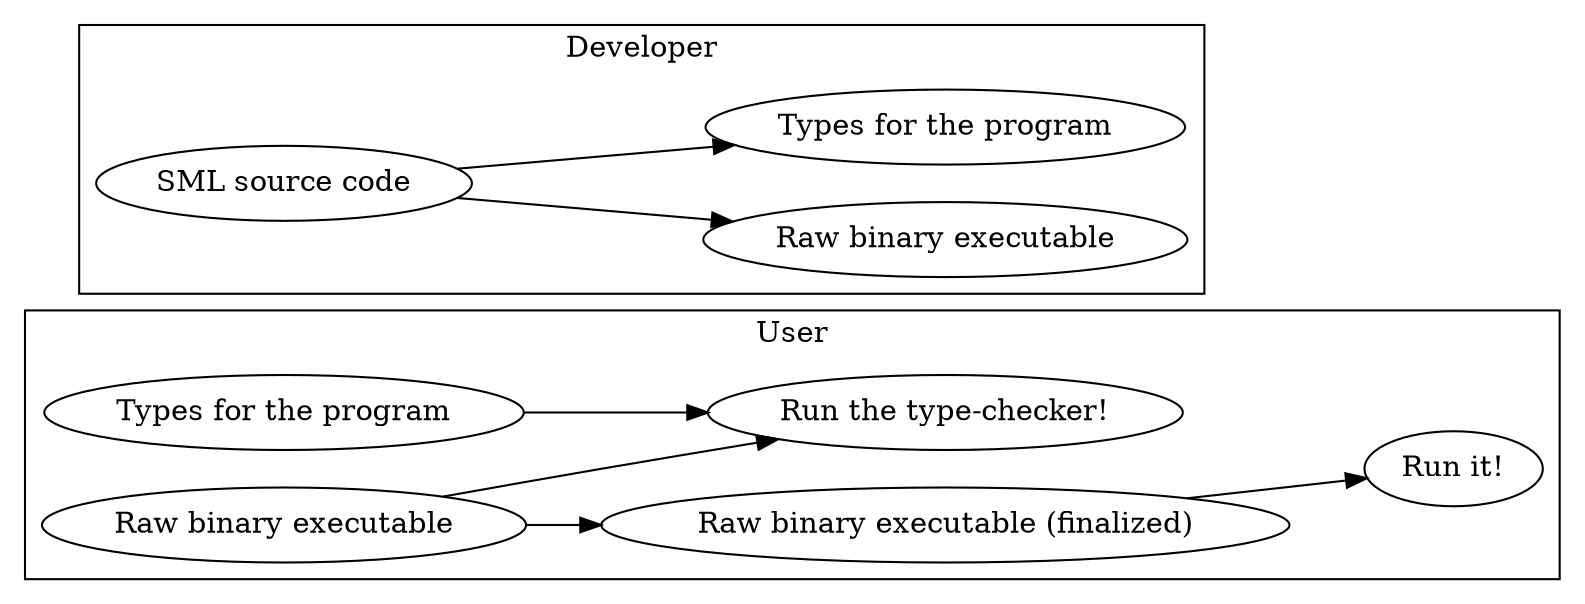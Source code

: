 digraph {
    rankdir = LR;
    subgraph cluster_0 {
       sml[label="SML source code"];
       interm[label="Raw binary executable"];
       proof[label="Types for the program"];
       sml->{proof interm};
       label = "Developer";
   }

   proof->run[style="invis"];

   subgraph cluster_1 {
       proof1[label="Types for the program"];
       interm1[label="Raw binary executable"];
       raw[label="Raw binary executable (finalized)"];
       check[label="Run the type-checker!"];
       run[label="Run it!"];

       interm1 -> raw -> run;
       {interm1 proof1} -> check;

       label = "User";
   }
}
